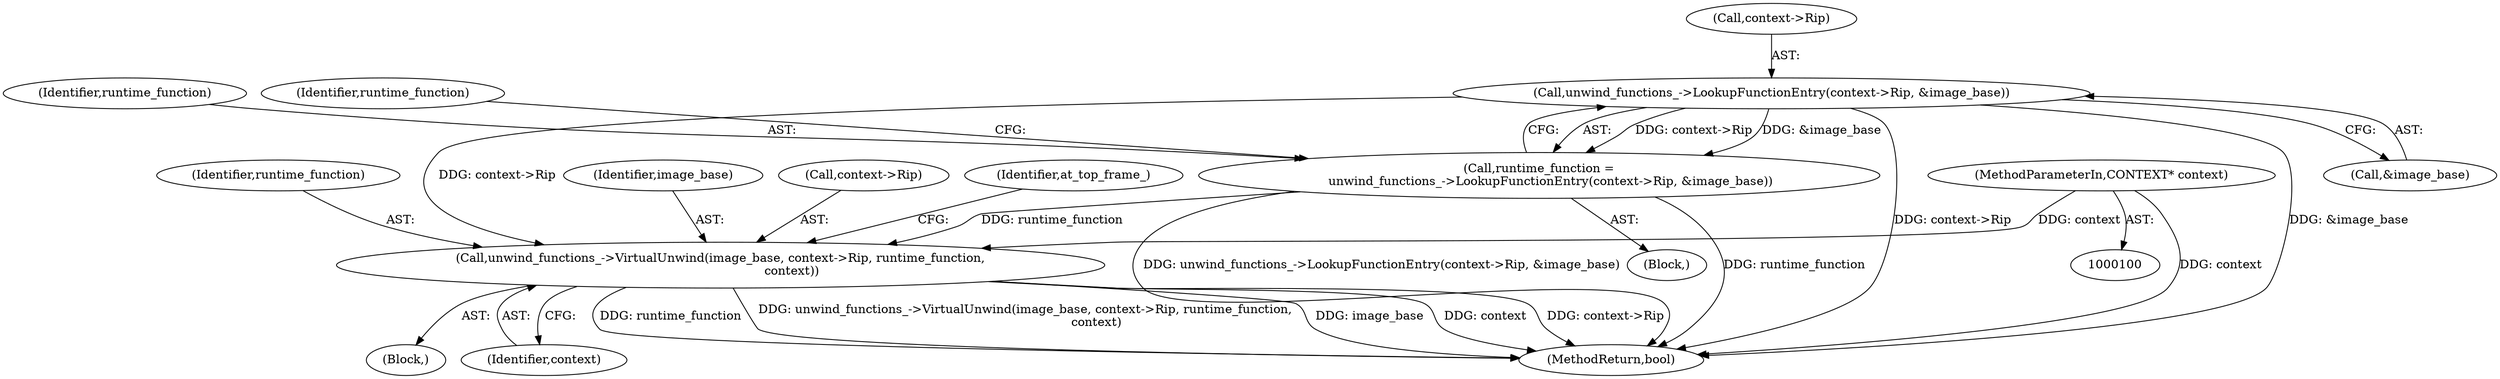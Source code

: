digraph "0_Chrome_0fb75f1e468fe9054be3b3d3d5b9bf9a66e4199d_11@pointer" {
"1000124" [label="(Call,unwind_functions_->VirtualUnwind(image_base, context->Rip, runtime_function,\n                                     context))"];
"1000115" [label="(Call,unwind_functions_->LookupFunctionEntry(context->Rip, &image_base))"];
"1000113" [label="(Call,runtime_function =\n      unwind_functions_->LookupFunctionEntry(context->Rip, &image_base))"];
"1000101" [label="(MethodParameterIn,CONTEXT* context)"];
"1000114" [label="(Identifier,runtime_function)"];
"1000122" [label="(Identifier,runtime_function)"];
"1000102" [label="(Block,)"];
"1000113" [label="(Call,runtime_function =\n      unwind_functions_->LookupFunctionEntry(context->Rip, &image_base))"];
"1000132" [label="(Identifier,at_top_frame_)"];
"1000129" [label="(Identifier,runtime_function)"];
"1000125" [label="(Identifier,image_base)"];
"1000124" [label="(Call,unwind_functions_->VirtualUnwind(image_base, context->Rip, runtime_function,\n                                     context))"];
"1000119" [label="(Call,&image_base)"];
"1000101" [label="(MethodParameterIn,CONTEXT* context)"];
"1000123" [label="(Block,)"];
"1000130" [label="(Identifier,context)"];
"1000126" [label="(Call,context->Rip)"];
"1000181" [label="(MethodReturn,bool)"];
"1000115" [label="(Call,unwind_functions_->LookupFunctionEntry(context->Rip, &image_base))"];
"1000116" [label="(Call,context->Rip)"];
"1000124" -> "1000123"  [label="AST: "];
"1000124" -> "1000130"  [label="CFG: "];
"1000125" -> "1000124"  [label="AST: "];
"1000126" -> "1000124"  [label="AST: "];
"1000129" -> "1000124"  [label="AST: "];
"1000130" -> "1000124"  [label="AST: "];
"1000132" -> "1000124"  [label="CFG: "];
"1000124" -> "1000181"  [label="DDG: image_base"];
"1000124" -> "1000181"  [label="DDG: context"];
"1000124" -> "1000181"  [label="DDG: context->Rip"];
"1000124" -> "1000181"  [label="DDG: runtime_function"];
"1000124" -> "1000181"  [label="DDG: unwind_functions_->VirtualUnwind(image_base, context->Rip, runtime_function,\n                                     context)"];
"1000115" -> "1000124"  [label="DDG: context->Rip"];
"1000113" -> "1000124"  [label="DDG: runtime_function"];
"1000101" -> "1000124"  [label="DDG: context"];
"1000115" -> "1000113"  [label="AST: "];
"1000115" -> "1000119"  [label="CFG: "];
"1000116" -> "1000115"  [label="AST: "];
"1000119" -> "1000115"  [label="AST: "];
"1000113" -> "1000115"  [label="CFG: "];
"1000115" -> "1000181"  [label="DDG: &image_base"];
"1000115" -> "1000181"  [label="DDG: context->Rip"];
"1000115" -> "1000113"  [label="DDG: context->Rip"];
"1000115" -> "1000113"  [label="DDG: &image_base"];
"1000113" -> "1000102"  [label="AST: "];
"1000114" -> "1000113"  [label="AST: "];
"1000122" -> "1000113"  [label="CFG: "];
"1000113" -> "1000181"  [label="DDG: runtime_function"];
"1000113" -> "1000181"  [label="DDG: unwind_functions_->LookupFunctionEntry(context->Rip, &image_base)"];
"1000101" -> "1000100"  [label="AST: "];
"1000101" -> "1000181"  [label="DDG: context"];
}
